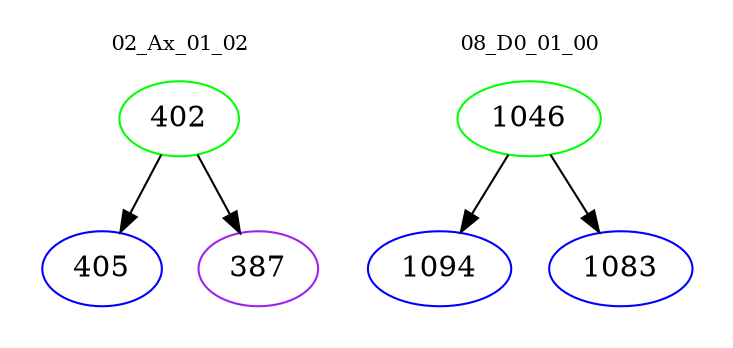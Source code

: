 digraph{
subgraph cluster_0 {
color = white
label = "02_Ax_01_02";
fontsize=10;
T0_402 [label="402", color="green"]
T0_402 -> T0_405 [color="black"]
T0_405 [label="405", color="blue"]
T0_402 -> T0_387 [color="black"]
T0_387 [label="387", color="purple"]
}
subgraph cluster_1 {
color = white
label = "08_D0_01_00";
fontsize=10;
T1_1046 [label="1046", color="green"]
T1_1046 -> T1_1094 [color="black"]
T1_1094 [label="1094", color="blue"]
T1_1046 -> T1_1083 [color="black"]
T1_1083 [label="1083", color="blue"]
}
}
